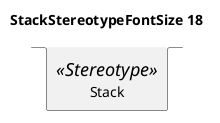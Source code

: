 @startuml
'!include ../../../plantuml-styles/plantuml-ae-skinparam-ex.iuml

skinparam StackStereotypeFontSize 18

title StackStereotypeFontSize 18

stack Stack <<Stereotype>>
@enduml